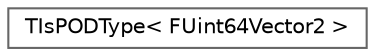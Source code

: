 digraph "Graphical Class Hierarchy"
{
 // INTERACTIVE_SVG=YES
 // LATEX_PDF_SIZE
  bgcolor="transparent";
  edge [fontname=Helvetica,fontsize=10,labelfontname=Helvetica,labelfontsize=10];
  node [fontname=Helvetica,fontsize=10,shape=box,height=0.2,width=0.4];
  rankdir="LR";
  Node0 [id="Node000000",label="TIsPODType\< FUint64Vector2 \>",height=0.2,width=0.4,color="grey40", fillcolor="white", style="filled",URL="$df/dfd/structTIsPODType_3_01FUint64Vector2_01_4.html",tooltip=" "];
}
